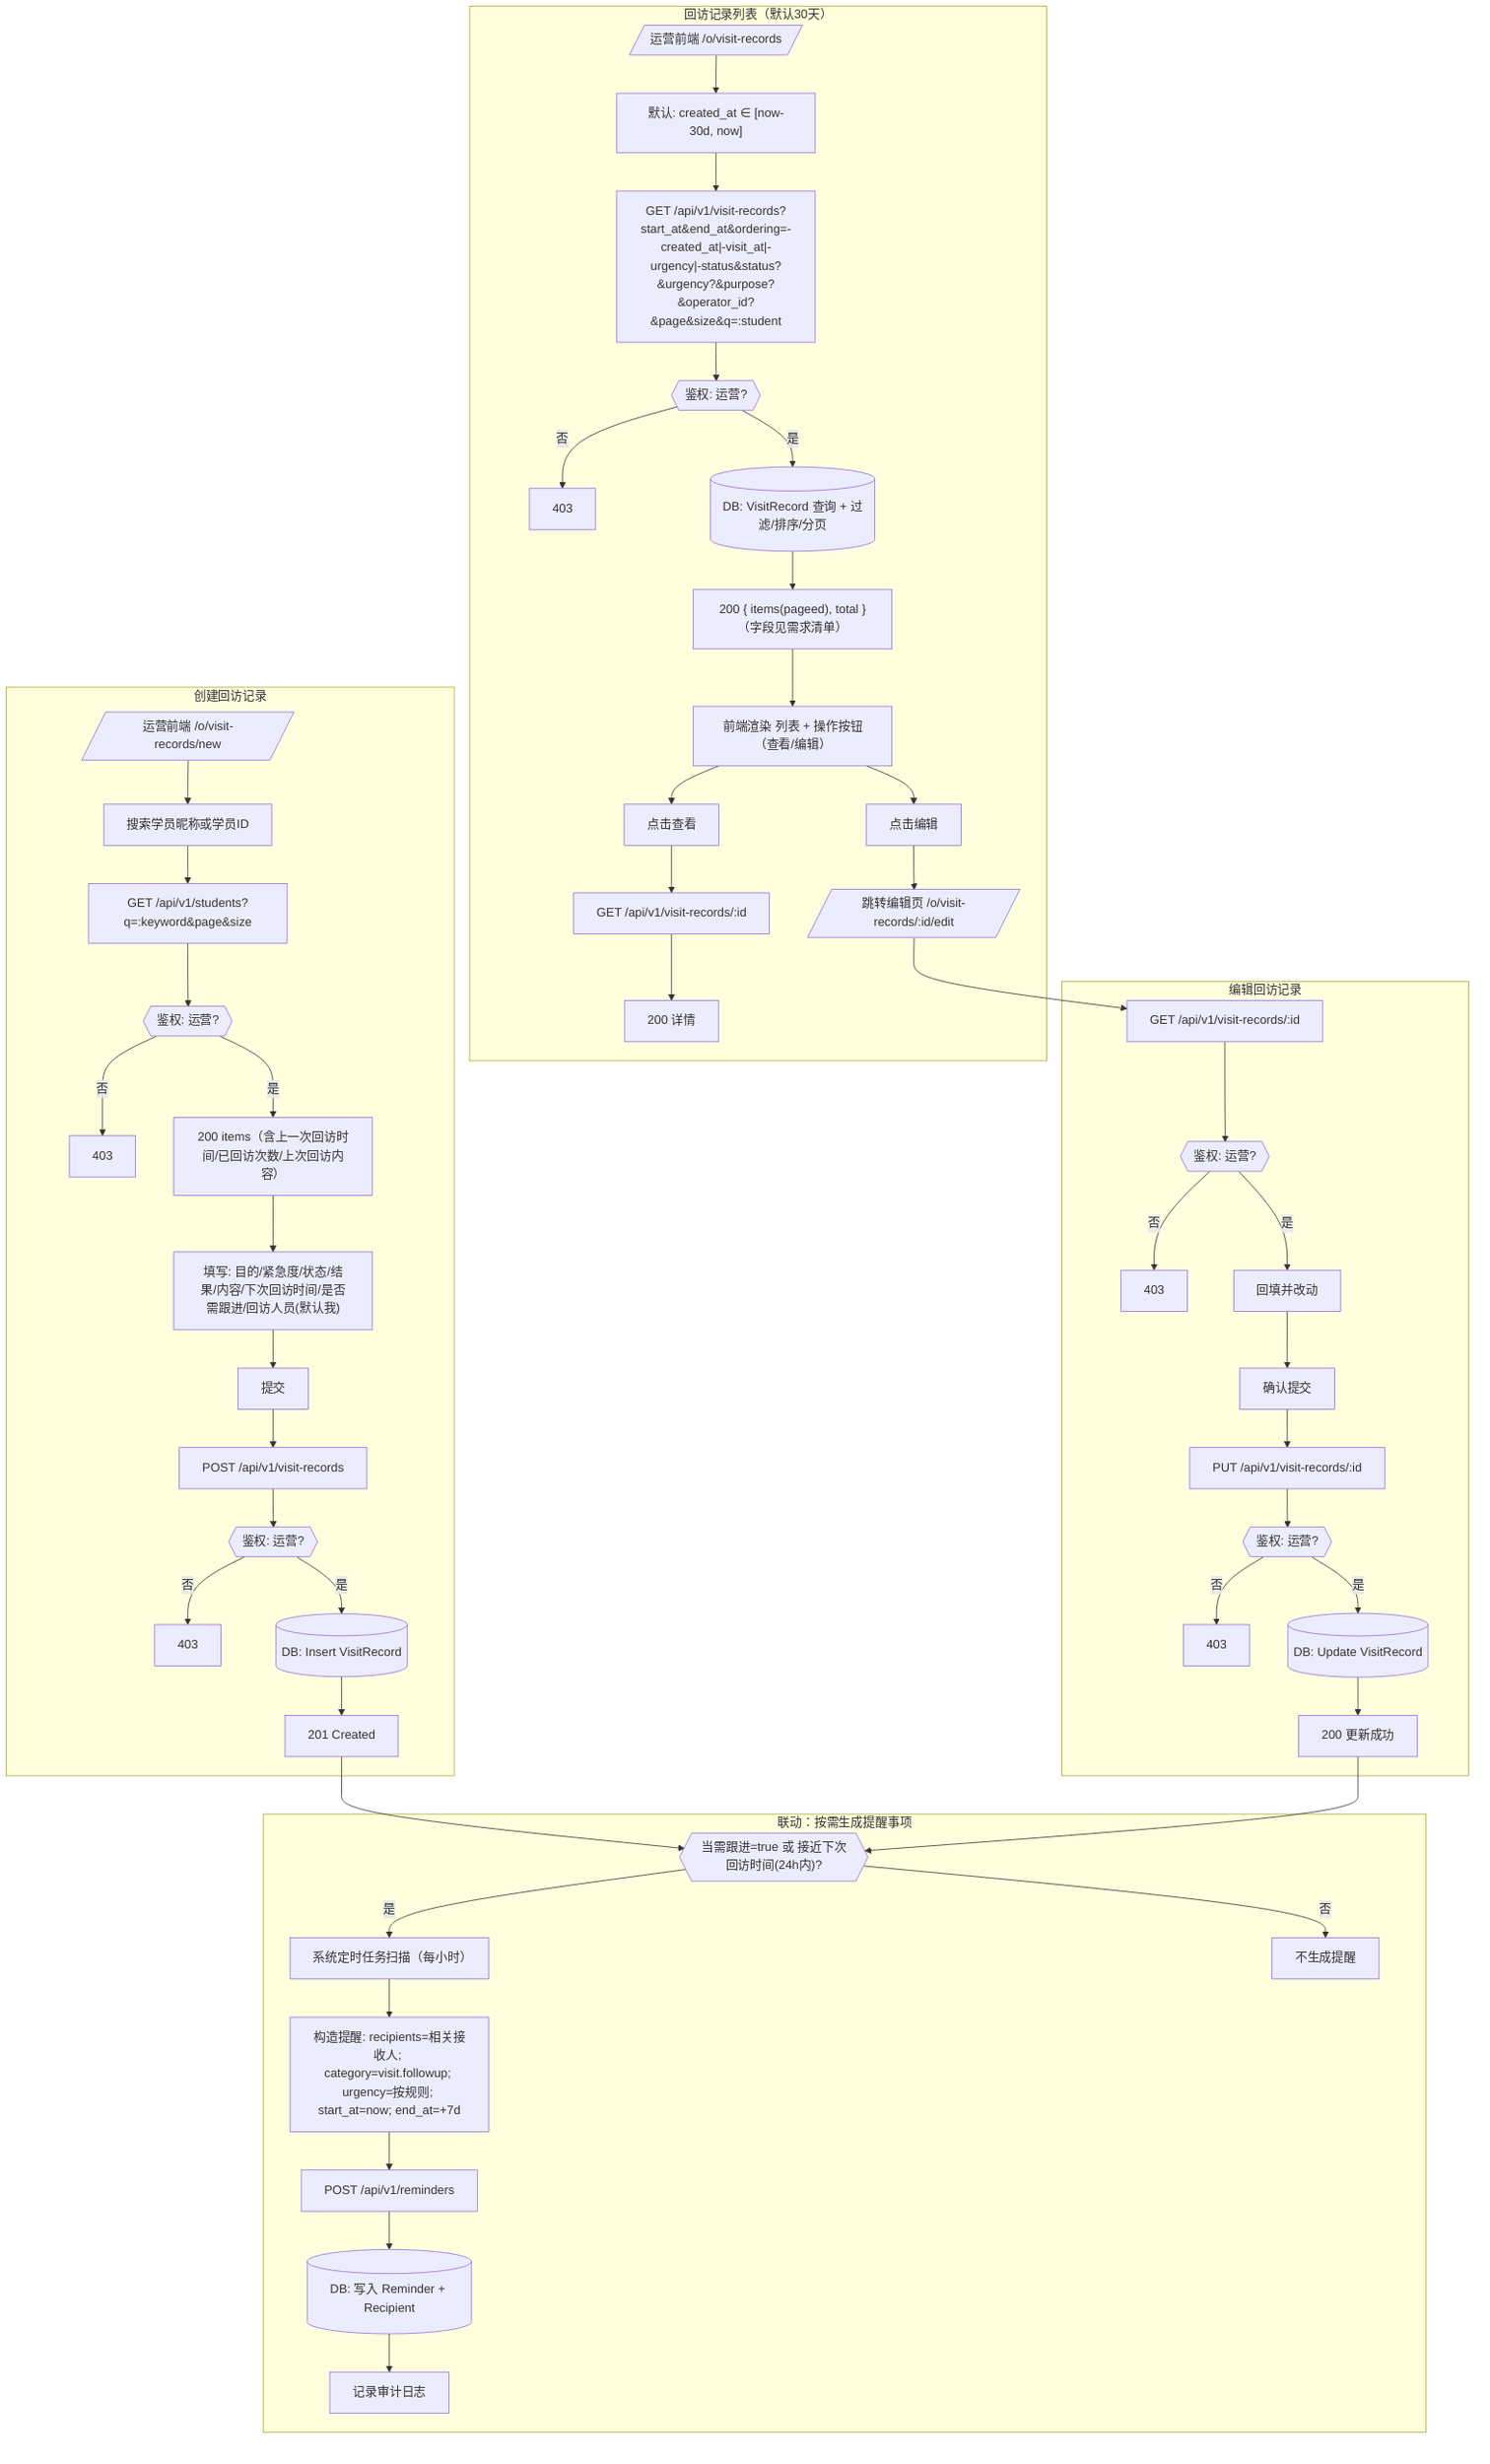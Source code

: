 flowchart TD
  subgraph VisitList["回访记录列表（默认30天）"]
    UI_List[/"运营前端 /o/visit-records"/]
    UI_List --> Build30d["默认: created_at ∈ [now-30d, now]"]
    Build30d --> API_GET["GET /api/v1/visit-records?start_at&end_at&ordering=-created_at|-visit_at|-urgency|-status&status?&urgency?&purpose?&operator_id?&page&size&q=:student"]
    API_GET --> Auth{{"鉴权: 运营?"}}
    Auth -- 否 --> E403["403"]
    Auth -- 是 --> DB_Query[("DB: VisitRecord 查询 + 过滤/排序/分页")]
    DB_Query --> Resp200["200 { items(pageed), total }（字段见需求清单）"]
    Resp200 --> Render["前端渲染 列表 + 操作按钮（查看/编辑）"]
    Render --> BtnView["点击查看"] --> API_GET_ONE["GET /api/v1/visit-records/:id"] --> Resp200One["200 详情"]
    Render --> BtnEdit["点击编辑"] --> NavEdit[/"跳转编辑页 /o/visit-records/:id/edit"/]
  end

  subgraph CreateVisit["创建回访记录"]
    UI_New[/"运营前端 /o/visit-records/new"/]
    UI_New --> SearchStu["搜索学员昵称或学员ID"]
    SearchStu --> API_STU_FIND["GET /api/v1/students?q=:keyword&page&size"]
    API_STU_FIND --> Auth2{{"鉴权: 运营?"}}
    Auth2 -- 否 --> E403b["403"]
    Auth2 -- 是 --> Resp200Stu["200 items（含上一次回访时间/已回访次数/上次回访内容）"]
    Resp200Stu --> FillForm["填写: 目的/紧急度/状态/结果/内容/下次回访时间/是否需跟进/回访人员(默认我)"]
    FillForm --> Submit["提交"]
    Submit --> API_POST["POST /api/v1/visit-records"]
    API_POST --> Auth3{{"鉴权: 运营?"}}
    Auth3 -- 否 --> E403c["403"]
    Auth3 -- 是 --> DB_Save[("DB: Insert VisitRecord")]
    DB_Save --> Resp201["201 Created"]
  end

  subgraph EditVisit["编辑回访记录"]
    NavEdit --> API_EDIT_GET["GET /api/v1/visit-records/:id"]
    API_EDIT_GET --> Auth4{{"鉴权: 运营?"}}
    Auth4 -- 否 --> E403d["403"]
    Auth4 -- 是 --> FillEdit["回填并改动"]
    FillEdit --> Confirm["确认提交"]
    Confirm --> API_PUT["PUT /api/v1/visit-records/:id"]
    API_PUT --> Auth5{{"鉴权: 运营?"}}
    Auth5 -- 否 --> E403e["403"]
    Auth5 -- 是 --> DB_Update[("DB: Update VisitRecord")]
    DB_Update --> Resp200Upd["200 更新成功"]
  end

  subgraph Linkage["联动：按需生成提醒事项"]
    RuleCheck{{"当需跟进=true 或 接近下次回访时间(24h内)?"}}
    RuleCheck -- 是 --> Cron["系统定时任务扫描（每小时）"]
    Cron --> BuildRem["构造提醒: recipients=相关接收人; category=visit.followup; urgency=按规则; start_at=now; end_at=+7d"]
    BuildRem --> API_REM["POST /api/v1/reminders"]
    API_REM --> DB_Rem[("DB: 写入 Reminder + Recipient")]
    DB_Rem --> Audit["记录审计日志"]
    RuleCheck -- 否 --> Noop["不生成提醒"]
  end

  Resp201 --> RuleCheck
  Resp200Upd --> RuleCheck